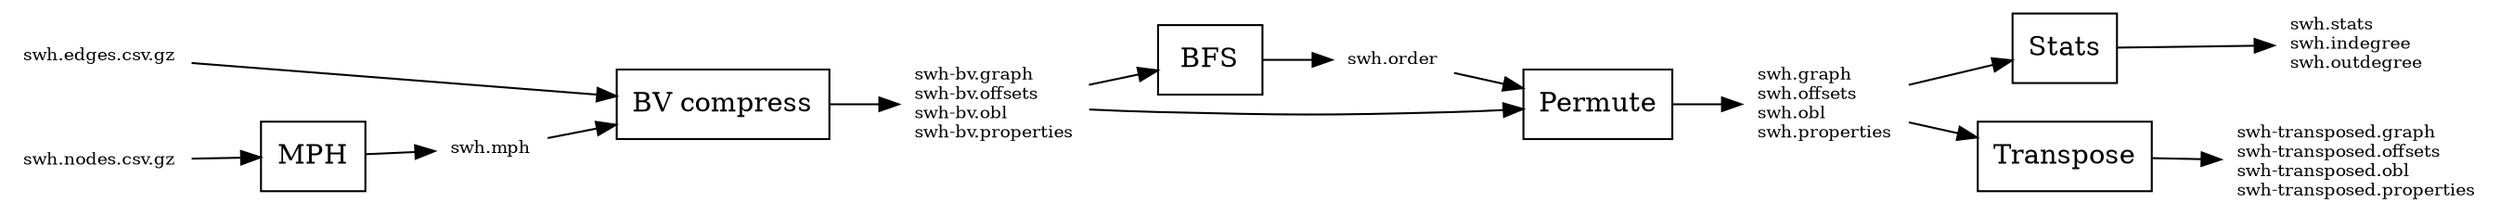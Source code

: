 digraph "Compression steps" {
    // Horizontal graph
    rankdir=LR;

    subgraph {
        input_edges [label="swh.edges.csv.gz", fontsize=9, shape=none];
        input_nodes [label="swh.nodes.csv.gz", fontsize=9, shape=none];
        {rank=same; input_edges; input_nodes;}
    }

    mph [label="MPH", shape=box];
    mph_out [label="swh.mph", fontsize=9, shape=none];

    bv_compress [label="BV compress", shape=box];
    bv_compress_out
        [label="swh-bv.graph\lswh-bv.offsets\lswh-bv.obl\lswh-bv.properties",
        fontsize=9, shape=none];

    bfs [label="BFS", shape=box];
    bfs_out [label="swh.order", fontsize=9, shape=none];

    permute [label="Permute", shape=box];
    permute_out
        [label="swh.graph\lswh.offsets\lswh.obl\lswh.properties",
        fontsize=9, shape=none];

    stats [label="Stats", shape=box];
    stats_out
        [label="swh.stats\lswh.indegree\lswh.outdegree",
        fontsize=9, shape=none];

    transpose [label="Transpose", shape=box];
    transpose_out
        [label="swh-transposed.graph\lswh-transposed.offsets\lswh-transposed.obl\lswh-transposed.properties",
        fontsize=9, shape=none];

    input_nodes -> mph;
    input_edges -> bv_compress;
    mph -> mph_out;
    mph_out -> bv_compress;
    bv_compress -> bv_compress_out;
    bv_compress_out-> bfs;
    bv_compress_out-> permute;
    bfs -> bfs_out;
    bfs_out -> permute;
    permute -> permute_out;
    permute_out -> stats;
    permute_out -> transpose;
    stats -> stats_out;
    transpose -> transpose_out;
}
